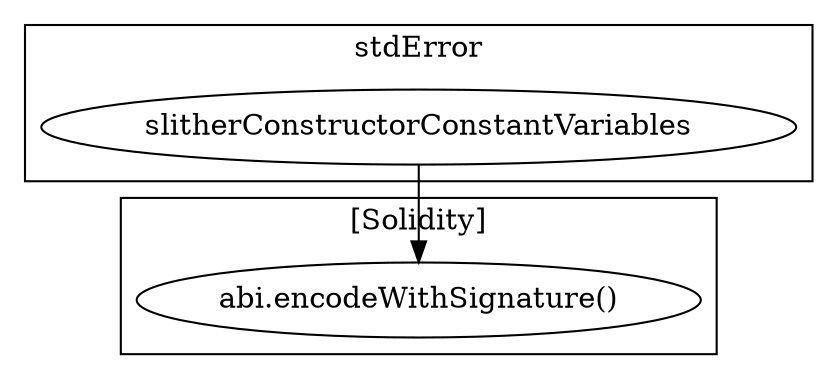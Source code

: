 strict digraph {
subgraph cluster_7944_stdError {
label = "stdError"
"7944_slitherConstructorConstantVariables" [label="slitherConstructorConstantVariables"]
}subgraph cluster_solidity {
label = "[Solidity]"
"abi.encodeWithSignature()" 
"7944_slitherConstructorConstantVariables" -> "abi.encodeWithSignature()"
}
}